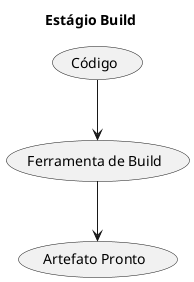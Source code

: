 @startuml
title Estágio Build
(Código) --> (Ferramenta de Build)
(Ferramenta de Build) --> (Artefato Pronto)
@enduml
